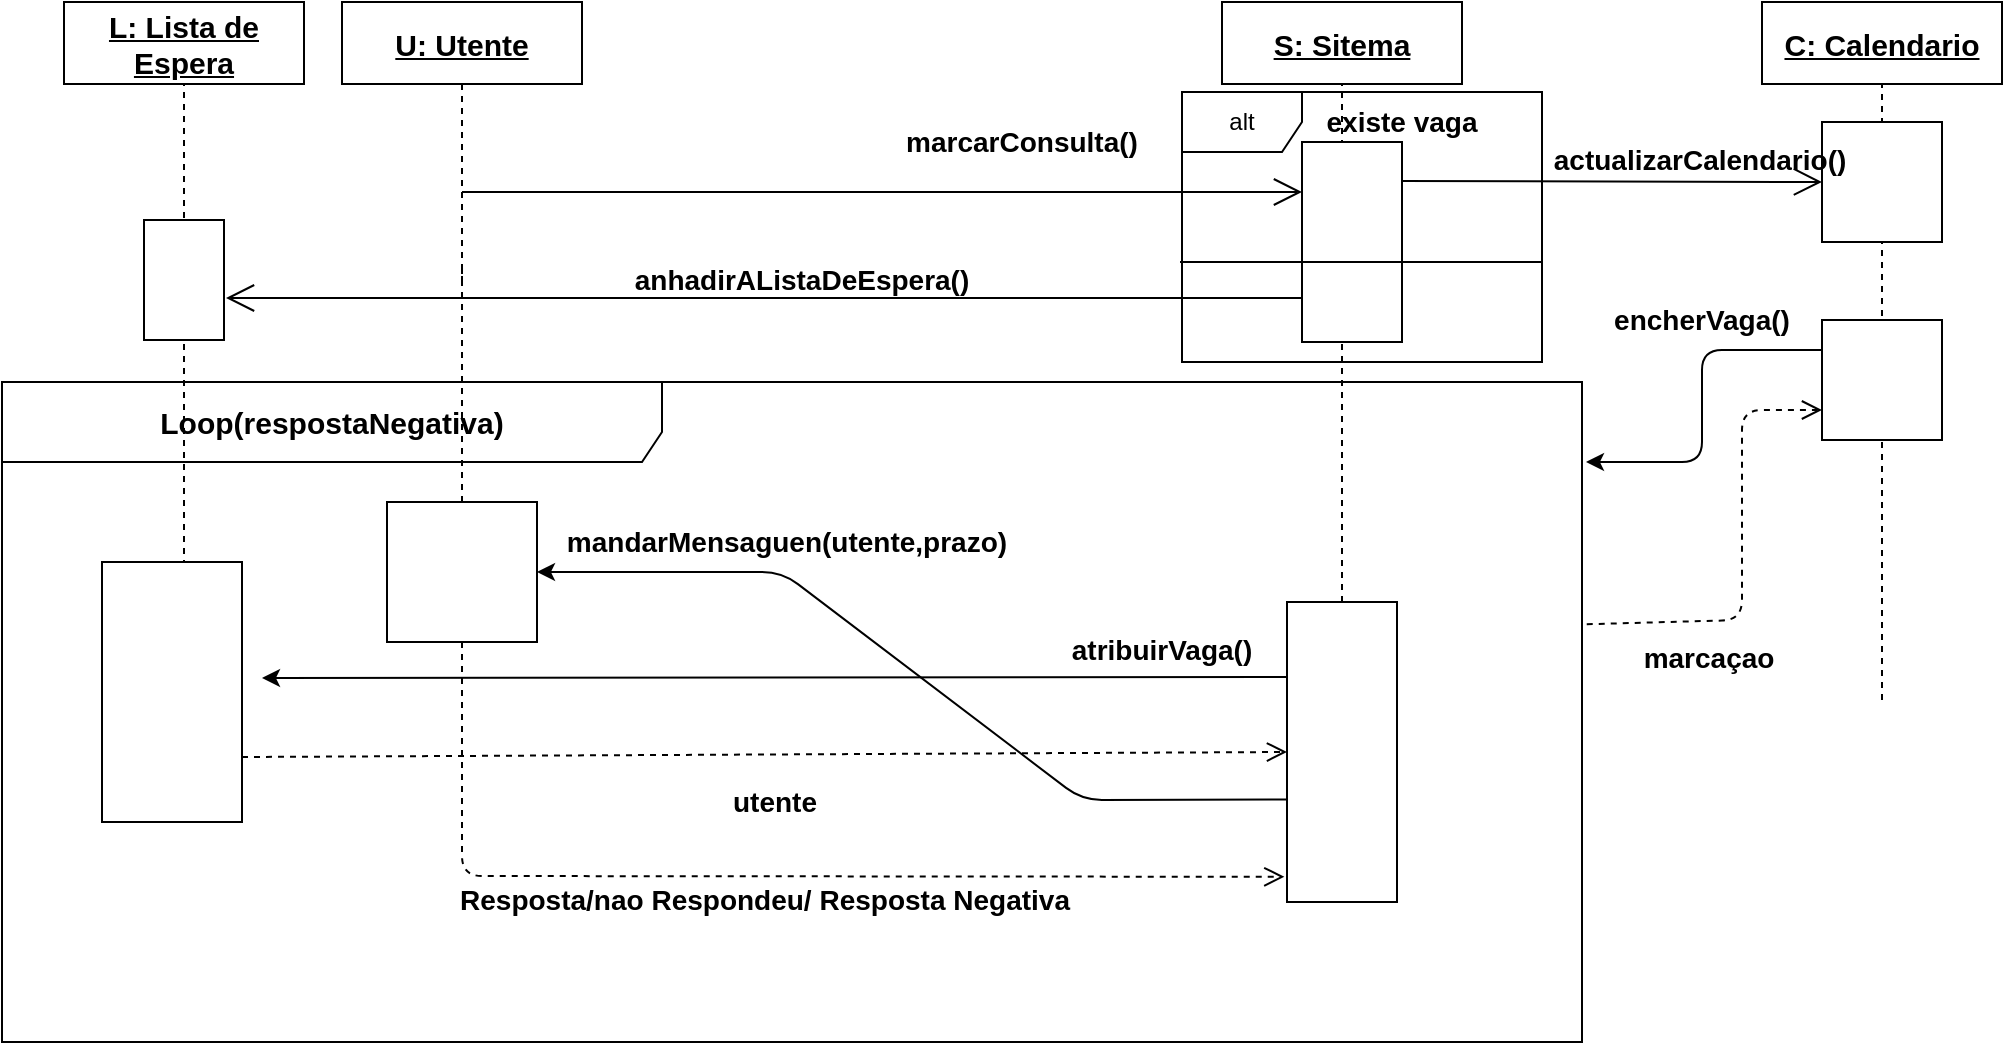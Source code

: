 <mxfile version="14.2.4" type="device"><diagram id="jkh-D11zbrZSaZodJWb8" name="Page-1"><mxGraphModel dx="1422" dy="794" grid="1" gridSize="10" guides="1" tooltips="1" connect="1" arrows="1" fold="1" page="1" pageScale="1" pageWidth="1169" pageHeight="827" math="0" shadow="0"><root><mxCell id="0"/><mxCell id="1" parent="0"/><mxCell id="oQV6uXSuwJ7wA1GF_ZGe-33" value="alt" style="shape=umlFrame;whiteSpace=wrap;html=1;" vertex="1" parent="1"><mxGeometry x="680" y="175" width="180" height="135" as="geometry"/></mxCell><mxCell id="oQV6uXSuwJ7wA1GF_ZGe-1" value="&lt;font style=&quot;font-size: 15px&quot;&gt;&lt;b&gt;Loop(respostaNegativa)&lt;/b&gt;&lt;/font&gt;" style="shape=umlFrame;whiteSpace=wrap;html=1;strokeColor=#000000;fillColor=#ffffff;fontSize=14;width=330;height=40;" vertex="1" parent="1"><mxGeometry x="90" y="320" width="790" height="330" as="geometry"/></mxCell><mxCell id="oQV6uXSuwJ7wA1GF_ZGe-3" value="L: Lista de Espera" style="text;html=1;align=center;verticalAlign=middle;whiteSpace=wrap;rounded=0;fontStyle=5;fillColor=#ffffff;strokeColor=#000000;fontSize=15;" vertex="1" parent="1"><mxGeometry x="121" y="130" width="120" height="41" as="geometry"/></mxCell><mxCell id="oQV6uXSuwJ7wA1GF_ZGe-4" value="" style="endArrow=none;dashed=1;html=1;fontSize=14;entryX=0.5;entryY=1;entryDx=0;entryDy=0;" edge="1" parent="1" target="oQV6uXSuwJ7wA1GF_ZGe-3"><mxGeometry width="50" height="50" relative="1" as="geometry"><mxPoint x="181" y="430" as="sourcePoint"/><mxPoint x="1100" y="140.5" as="targetPoint"/></mxGeometry></mxCell><mxCell id="oQV6uXSuwJ7wA1GF_ZGe-5" value="" style="rounded=0;whiteSpace=wrap;html=1;strokeColor=#000000;fillColor=#ffffff;fontSize=14;" vertex="1" parent="1"><mxGeometry x="732.5" y="430" width="55" height="150" as="geometry"/></mxCell><mxCell id="oQV6uXSuwJ7wA1GF_ZGe-6" value="" style="rounded=0;whiteSpace=wrap;html=1;strokeColor=#000000;fillColor=#ffffff;fontSize=14;" vertex="1" parent="1"><mxGeometry x="161" y="239" width="40" height="60" as="geometry"/></mxCell><mxCell id="oQV6uXSuwJ7wA1GF_ZGe-7" value="" style="rounded=0;whiteSpace=wrap;html=1;" vertex="1" parent="1"><mxGeometry x="140" y="410" width="70" height="130" as="geometry"/></mxCell><mxCell id="oQV6uXSuwJ7wA1GF_ZGe-8" value="atribuirVaga()" style="text;html=1;strokeColor=none;fillColor=none;align=center;verticalAlign=middle;whiteSpace=wrap;rounded=0;fontStyle=1;fontSize=14;" vertex="1" parent="1"><mxGeometry x="610" y="444" width="120" height="20" as="geometry"/></mxCell><mxCell id="oQV6uXSuwJ7wA1GF_ZGe-9" value="&lt;b&gt;utente&lt;/b&gt;" style="html=1;verticalAlign=bottom;endArrow=open;dashed=1;endSize=8;fontSize=14;exitX=1;exitY=0.75;exitDx=0;exitDy=0;entryX=0;entryY=0.5;entryDx=0;entryDy=0;" edge="1" parent="1" source="oQV6uXSuwJ7wA1GF_ZGe-7" target="oQV6uXSuwJ7wA1GF_ZGe-5"><mxGeometry x="0.017" y="-35" relative="1" as="geometry"><mxPoint x="600" y="230" as="sourcePoint"/><mxPoint x="800" y="408" as="targetPoint"/><mxPoint as="offset"/></mxGeometry></mxCell><mxCell id="oQV6uXSuwJ7wA1GF_ZGe-10" value="" style="endArrow=classic;html=1;fontSize=14;exitX=0;exitY=0.658;exitDx=0;exitDy=0;exitPerimeter=0;entryX=1;entryY=0.5;entryDx=0;entryDy=0;" edge="1" parent="1" source="oQV6uXSuwJ7wA1GF_ZGe-5" target="oQV6uXSuwJ7wA1GF_ZGe-13"><mxGeometry width="50" height="50" relative="1" as="geometry"><mxPoint x="530" y="330" as="sourcePoint"/><mxPoint x="580" y="280" as="targetPoint"/><Array as="points"><mxPoint x="630" y="529"/><mxPoint x="480" y="415"/></Array></mxGeometry></mxCell><mxCell id="oQV6uXSuwJ7wA1GF_ZGe-11" value="&lt;b&gt;Resposta/nao Respondeu/ Resposta Negativa&lt;/b&gt;" style="html=1;verticalAlign=bottom;endArrow=open;dashed=1;endSize=8;fontSize=14;entryX=-0.024;entryY=0.916;entryDx=0;entryDy=0;entryPerimeter=0;exitX=0.5;exitY=1;exitDx=0;exitDy=0;" edge="1" parent="1" source="oQV6uXSuwJ7wA1GF_ZGe-13" target="oQV6uXSuwJ7wA1GF_ZGe-5"><mxGeometry x="0.014" y="-23" relative="1" as="geometry"><mxPoint x="340" y="330" as="sourcePoint"/><mxPoint x="520" y="300" as="targetPoint"/><Array as="points"><mxPoint x="320" y="567"/></Array><mxPoint as="offset"/></mxGeometry></mxCell><mxCell id="oQV6uXSuwJ7wA1GF_ZGe-12" value="mandarMensaguen(utente,prazo)" style="text;html=1;strokeColor=none;fillColor=none;align=center;verticalAlign=middle;whiteSpace=wrap;rounded=0;fontStyle=1;fontSize=14;" vertex="1" parent="1"><mxGeometry x="365" y="390" width="235" height="20" as="geometry"/></mxCell><mxCell id="oQV6uXSuwJ7wA1GF_ZGe-13" value="" style="rounded=0;whiteSpace=wrap;html=1;strokeColor=#000000;fillColor=#ffffff;fontSize=14;" vertex="1" parent="1"><mxGeometry x="282.5" y="380" width="75" height="70" as="geometry"/></mxCell><mxCell id="oQV6uXSuwJ7wA1GF_ZGe-14" value="" style="endArrow=classic;html=1;fontSize=14;exitX=0;exitY=0.25;exitDx=0;exitDy=0;" edge="1" parent="1" source="oQV6uXSuwJ7wA1GF_ZGe-5"><mxGeometry width="50" height="50" relative="1" as="geometry"><mxPoint x="810" y="377.5" as="sourcePoint"/><mxPoint x="220" y="468" as="targetPoint"/><Array as="points"/></mxGeometry></mxCell><mxCell id="oQV6uXSuwJ7wA1GF_ZGe-15" value="U: Utente" style="text;html=1;align=center;verticalAlign=middle;whiteSpace=wrap;rounded=0;fontStyle=5;fillColor=#ffffff;strokeColor=#000000;fontSize=15;" vertex="1" parent="1"><mxGeometry x="260" y="130" width="120" height="41" as="geometry"/></mxCell><mxCell id="oQV6uXSuwJ7wA1GF_ZGe-16" value="" style="endArrow=none;dashed=1;html=1;entryX=0.5;entryY=1;entryDx=0;entryDy=0;" edge="1" parent="1" target="oQV6uXSuwJ7wA1GF_ZGe-15"><mxGeometry width="50" height="50" relative="1" as="geometry"><mxPoint x="320" y="270" as="sourcePoint"/><mxPoint x="440" y="280" as="targetPoint"/></mxGeometry></mxCell><mxCell id="oQV6uXSuwJ7wA1GF_ZGe-17" value="S: Sitema" style="text;html=1;align=center;verticalAlign=middle;whiteSpace=wrap;rounded=0;fontStyle=5;fillColor=#ffffff;strokeColor=#000000;fontSize=15;" vertex="1" parent="1"><mxGeometry x="700" y="130" width="120" height="41" as="geometry"/></mxCell><mxCell id="oQV6uXSuwJ7wA1GF_ZGe-18" value="" style="endArrow=none;dashed=1;html=1;entryX=0.5;entryY=1;entryDx=0;entryDy=0;exitX=0.5;exitY=0;exitDx=0;exitDy=0;" edge="1" parent="1" source="oQV6uXSuwJ7wA1GF_ZGe-5" target="oQV6uXSuwJ7wA1GF_ZGe-17"><mxGeometry width="50" height="50" relative="1" as="geometry"><mxPoint x="760.5" y="380" as="sourcePoint"/><mxPoint x="357.5" y="280" as="targetPoint"/></mxGeometry></mxCell><mxCell id="oQV6uXSuwJ7wA1GF_ZGe-20" value="C: Calendario" style="text;html=1;align=center;verticalAlign=middle;whiteSpace=wrap;rounded=0;fontStyle=5;fillColor=#ffffff;strokeColor=#000000;fontSize=15;" vertex="1" parent="1"><mxGeometry x="970" y="130" width="120" height="41" as="geometry"/></mxCell><mxCell id="oQV6uXSuwJ7wA1GF_ZGe-21" value="" style="endArrow=none;dashed=1;html=1;entryX=0.5;entryY=1;entryDx=0;entryDy=0;" edge="1" parent="1" target="oQV6uXSuwJ7wA1GF_ZGe-20"><mxGeometry width="50" height="50" relative="1" as="geometry"><mxPoint x="1030" y="479" as="sourcePoint"/><mxPoint x="1030" y="260" as="targetPoint"/></mxGeometry></mxCell><mxCell id="oQV6uXSuwJ7wA1GF_ZGe-22" value="" style="rounded=0;whiteSpace=wrap;html=1;" vertex="1" parent="1"><mxGeometry x="1000" y="289" width="60" height="60" as="geometry"/></mxCell><mxCell id="oQV6uXSuwJ7wA1GF_ZGe-25" value="" style="endArrow=classic;html=1;exitX=0;exitY=0.25;exitDx=0;exitDy=0;" edge="1" parent="1" source="oQV6uXSuwJ7wA1GF_ZGe-22"><mxGeometry width="50" height="50" relative="1" as="geometry"><mxPoint x="590" y="409" as="sourcePoint"/><mxPoint x="882" y="360" as="targetPoint"/><Array as="points"><mxPoint x="940" y="304"/><mxPoint x="940" y="360"/></Array></mxGeometry></mxCell><mxCell id="oQV6uXSuwJ7wA1GF_ZGe-26" value="&lt;b&gt;&lt;font style=&quot;font-size: 14px&quot;&gt;marcaçao&lt;/font&gt;&lt;/b&gt;" style="html=1;verticalAlign=bottom;endArrow=open;dashed=1;endSize=8;exitX=1.003;exitY=0.367;exitDx=0;exitDy=0;exitPerimeter=0;entryX=0;entryY=0.75;entryDx=0;entryDy=0;" edge="1" parent="1" source="oQV6uXSuwJ7wA1GF_ZGe-1" target="oQV6uXSuwJ7wA1GF_ZGe-22"><mxGeometry x="-0.467" y="-30" relative="1" as="geometry"><mxPoint x="880" y="478.96" as="sourcePoint"/><mxPoint x="950" y="463.5" as="targetPoint"/><Array as="points"><mxPoint x="960" y="439"/><mxPoint x="960" y="334"/></Array><mxPoint as="offset"/></mxGeometry></mxCell><mxCell id="oQV6uXSuwJ7wA1GF_ZGe-27" value="encherVaga()" style="text;html=1;strokeColor=none;fillColor=none;align=center;verticalAlign=middle;whiteSpace=wrap;rounded=0;fontStyle=1;fontSize=14;" vertex="1" parent="1"><mxGeometry x="880" y="279" width="120" height="20" as="geometry"/></mxCell><mxCell id="oQV6uXSuwJ7wA1GF_ZGe-29" value="" style="endArrow=none;dashed=1;html=1;entryX=0.5;entryY=1;entryDx=0;entryDy=0;" edge="1" parent="1" source="oQV6uXSuwJ7wA1GF_ZGe-13"><mxGeometry width="50" height="50" relative="1" as="geometry"><mxPoint x="320" y="340" as="sourcePoint"/><mxPoint x="320.005" y="260" as="targetPoint"/></mxGeometry></mxCell><mxCell id="oQV6uXSuwJ7wA1GF_ZGe-30" value="" style="rounded=0;whiteSpace=wrap;html=1;" vertex="1" parent="1"><mxGeometry x="740" y="200" width="50" height="100" as="geometry"/></mxCell><mxCell id="oQV6uXSuwJ7wA1GF_ZGe-32" value="marcarConsulta()" style="text;html=1;strokeColor=none;fillColor=none;align=center;verticalAlign=middle;whiteSpace=wrap;rounded=0;fontStyle=1;fontSize=14;" vertex="1" parent="1"><mxGeometry x="540" y="190" width="120" height="20" as="geometry"/></mxCell><mxCell id="oQV6uXSuwJ7wA1GF_ZGe-34" value="existe vaga" style="text;html=1;strokeColor=none;fillColor=none;align=center;verticalAlign=middle;whiteSpace=wrap;rounded=0;fontStyle=1;fontSize=14;" vertex="1" parent="1"><mxGeometry x="730" y="180" width="120" height="20" as="geometry"/></mxCell><mxCell id="oQV6uXSuwJ7wA1GF_ZGe-35" value="" style="endArrow=none;html=1;" edge="1" parent="1"><mxGeometry width="50" height="50" relative="1" as="geometry"><mxPoint x="679" y="260" as="sourcePoint"/><mxPoint x="860" y="260" as="targetPoint"/></mxGeometry></mxCell><mxCell id="oQV6uXSuwJ7wA1GF_ZGe-36" value="" style="endArrow=open;endFill=1;endSize=12;html=1;entryX=0;entryY=0.25;entryDx=0;entryDy=0;" edge="1" parent="1" target="oQV6uXSuwJ7wA1GF_ZGe-30"><mxGeometry width="160" relative="1" as="geometry"><mxPoint x="320" y="225" as="sourcePoint"/><mxPoint x="480" y="219.5" as="targetPoint"/></mxGeometry></mxCell><mxCell id="oQV6uXSuwJ7wA1GF_ZGe-37" value="" style="rounded=0;whiteSpace=wrap;html=1;" vertex="1" parent="1"><mxGeometry x="1000" y="190" width="60" height="60" as="geometry"/></mxCell><mxCell id="oQV6uXSuwJ7wA1GF_ZGe-38" value="" style="endArrow=open;endFill=1;endSize=12;html=1;entryX=0;entryY=0.5;entryDx=0;entryDy=0;" edge="1" parent="1" target="oQV6uXSuwJ7wA1GF_ZGe-37"><mxGeometry width="160" relative="1" as="geometry"><mxPoint x="790" y="219.5" as="sourcePoint"/><mxPoint x="950" y="219.5" as="targetPoint"/></mxGeometry></mxCell><mxCell id="oQV6uXSuwJ7wA1GF_ZGe-39" value="actualizarCalendario()" style="text;html=1;strokeColor=none;fillColor=none;align=center;verticalAlign=middle;whiteSpace=wrap;rounded=0;fontStyle=1;fontSize=14;" vertex="1" parent="1"><mxGeometry x="879" y="199" width="120" height="20" as="geometry"/></mxCell><mxCell id="oQV6uXSuwJ7wA1GF_ZGe-40" value="" style="endArrow=open;endFill=1;endSize=12;html=1;entryX=1.025;entryY=0.65;entryDx=0;entryDy=0;entryPerimeter=0;" edge="1" parent="1" target="oQV6uXSuwJ7wA1GF_ZGe-6"><mxGeometry width="160" relative="1" as="geometry"><mxPoint x="740" y="278" as="sourcePoint"/><mxPoint x="600" y="279" as="targetPoint"/></mxGeometry></mxCell><mxCell id="oQV6uXSuwJ7wA1GF_ZGe-41" value="anhadirAListaDeEspera()" style="text;html=1;strokeColor=none;fillColor=none;align=center;verticalAlign=middle;whiteSpace=wrap;rounded=0;fontStyle=1;fontSize=14;" vertex="1" parent="1"><mxGeometry x="400" y="259" width="180" height="20" as="geometry"/></mxCell></root></mxGraphModel></diagram></mxfile>